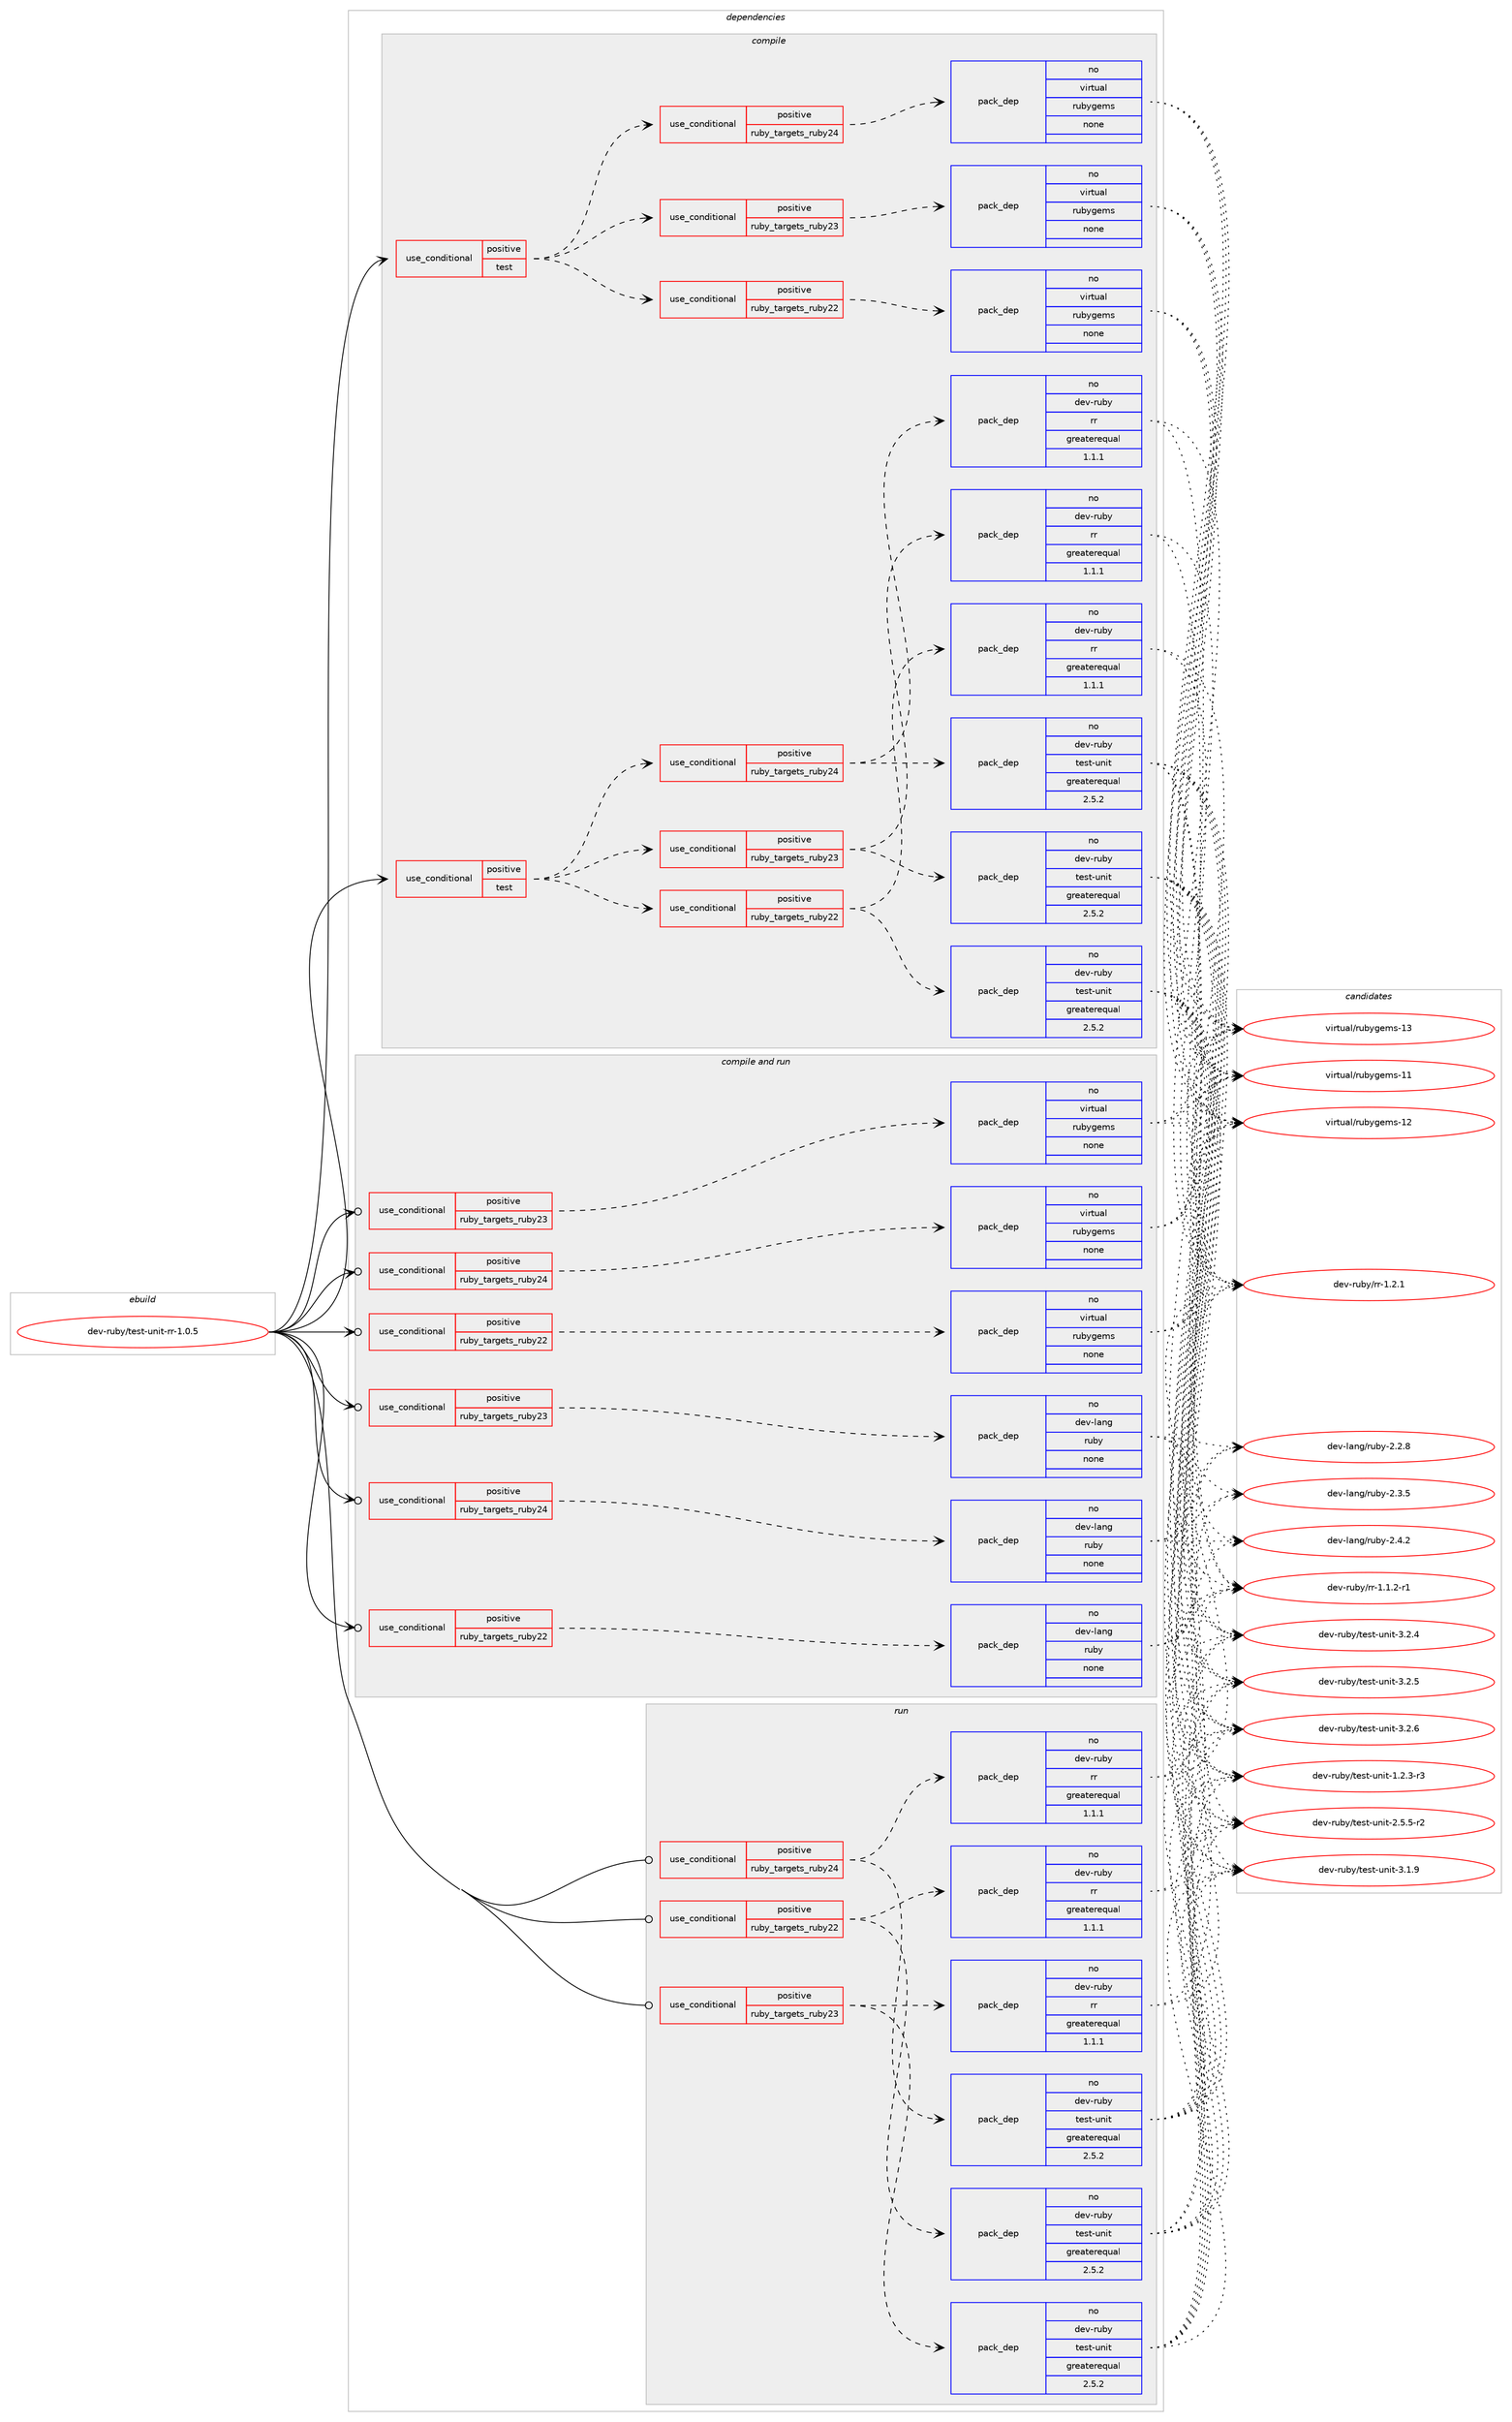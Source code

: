 digraph prolog {

# *************
# Graph options
# *************

newrank=true;
concentrate=true;
compound=true;
graph [rankdir=LR,fontname=Helvetica,fontsize=10,ranksep=1.5];#, ranksep=2.5, nodesep=0.2];
edge  [arrowhead=vee];
node  [fontname=Helvetica,fontsize=10];

# **********
# The ebuild
# **********

subgraph cluster_leftcol {
color=gray;
rank=same;
label=<<i>ebuild</i>>;
id [label="dev-ruby/test-unit-rr-1.0.5", color=red, width=4, href="../dev-ruby/test-unit-rr-1.0.5.svg"];
}

# ****************
# The dependencies
# ****************

subgraph cluster_midcol {
color=gray;
label=<<i>dependencies</i>>;
subgraph cluster_compile {
fillcolor="#eeeeee";
style=filled;
label=<<i>compile</i>>;
subgraph cond74742 {
dependency274238 [label=<<TABLE BORDER="0" CELLBORDER="1" CELLSPACING="0" CELLPADDING="4"><TR><TD ROWSPAN="3" CELLPADDING="10">use_conditional</TD></TR><TR><TD>positive</TD></TR><TR><TD>test</TD></TR></TABLE>>, shape=none, color=red];
subgraph cond74743 {
dependency274239 [label=<<TABLE BORDER="0" CELLBORDER="1" CELLSPACING="0" CELLPADDING="4"><TR><TD ROWSPAN="3" CELLPADDING="10">use_conditional</TD></TR><TR><TD>positive</TD></TR><TR><TD>ruby_targets_ruby22</TD></TR></TABLE>>, shape=none, color=red];
subgraph pack195380 {
dependency274240 [label=<<TABLE BORDER="0" CELLBORDER="1" CELLSPACING="0" CELLPADDING="4" WIDTH="220"><TR><TD ROWSPAN="6" CELLPADDING="30">pack_dep</TD></TR><TR><TD WIDTH="110">no</TD></TR><TR><TD>dev-ruby</TD></TR><TR><TD>rr</TD></TR><TR><TD>greaterequal</TD></TR><TR><TD>1.1.1</TD></TR></TABLE>>, shape=none, color=blue];
}
dependency274239:e -> dependency274240:w [weight=20,style="dashed",arrowhead="vee"];
subgraph pack195381 {
dependency274241 [label=<<TABLE BORDER="0" CELLBORDER="1" CELLSPACING="0" CELLPADDING="4" WIDTH="220"><TR><TD ROWSPAN="6" CELLPADDING="30">pack_dep</TD></TR><TR><TD WIDTH="110">no</TD></TR><TR><TD>dev-ruby</TD></TR><TR><TD>test-unit</TD></TR><TR><TD>greaterequal</TD></TR><TR><TD>2.5.2</TD></TR></TABLE>>, shape=none, color=blue];
}
dependency274239:e -> dependency274241:w [weight=20,style="dashed",arrowhead="vee"];
}
dependency274238:e -> dependency274239:w [weight=20,style="dashed",arrowhead="vee"];
subgraph cond74744 {
dependency274242 [label=<<TABLE BORDER="0" CELLBORDER="1" CELLSPACING="0" CELLPADDING="4"><TR><TD ROWSPAN="3" CELLPADDING="10">use_conditional</TD></TR><TR><TD>positive</TD></TR><TR><TD>ruby_targets_ruby23</TD></TR></TABLE>>, shape=none, color=red];
subgraph pack195382 {
dependency274243 [label=<<TABLE BORDER="0" CELLBORDER="1" CELLSPACING="0" CELLPADDING="4" WIDTH="220"><TR><TD ROWSPAN="6" CELLPADDING="30">pack_dep</TD></TR><TR><TD WIDTH="110">no</TD></TR><TR><TD>dev-ruby</TD></TR><TR><TD>rr</TD></TR><TR><TD>greaterequal</TD></TR><TR><TD>1.1.1</TD></TR></TABLE>>, shape=none, color=blue];
}
dependency274242:e -> dependency274243:w [weight=20,style="dashed",arrowhead="vee"];
subgraph pack195383 {
dependency274244 [label=<<TABLE BORDER="0" CELLBORDER="1" CELLSPACING="0" CELLPADDING="4" WIDTH="220"><TR><TD ROWSPAN="6" CELLPADDING="30">pack_dep</TD></TR><TR><TD WIDTH="110">no</TD></TR><TR><TD>dev-ruby</TD></TR><TR><TD>test-unit</TD></TR><TR><TD>greaterequal</TD></TR><TR><TD>2.5.2</TD></TR></TABLE>>, shape=none, color=blue];
}
dependency274242:e -> dependency274244:w [weight=20,style="dashed",arrowhead="vee"];
}
dependency274238:e -> dependency274242:w [weight=20,style="dashed",arrowhead="vee"];
subgraph cond74745 {
dependency274245 [label=<<TABLE BORDER="0" CELLBORDER="1" CELLSPACING="0" CELLPADDING="4"><TR><TD ROWSPAN="3" CELLPADDING="10">use_conditional</TD></TR><TR><TD>positive</TD></TR><TR><TD>ruby_targets_ruby24</TD></TR></TABLE>>, shape=none, color=red];
subgraph pack195384 {
dependency274246 [label=<<TABLE BORDER="0" CELLBORDER="1" CELLSPACING="0" CELLPADDING="4" WIDTH="220"><TR><TD ROWSPAN="6" CELLPADDING="30">pack_dep</TD></TR><TR><TD WIDTH="110">no</TD></TR><TR><TD>dev-ruby</TD></TR><TR><TD>rr</TD></TR><TR><TD>greaterequal</TD></TR><TR><TD>1.1.1</TD></TR></TABLE>>, shape=none, color=blue];
}
dependency274245:e -> dependency274246:w [weight=20,style="dashed",arrowhead="vee"];
subgraph pack195385 {
dependency274247 [label=<<TABLE BORDER="0" CELLBORDER="1" CELLSPACING="0" CELLPADDING="4" WIDTH="220"><TR><TD ROWSPAN="6" CELLPADDING="30">pack_dep</TD></TR><TR><TD WIDTH="110">no</TD></TR><TR><TD>dev-ruby</TD></TR><TR><TD>test-unit</TD></TR><TR><TD>greaterequal</TD></TR><TR><TD>2.5.2</TD></TR></TABLE>>, shape=none, color=blue];
}
dependency274245:e -> dependency274247:w [weight=20,style="dashed",arrowhead="vee"];
}
dependency274238:e -> dependency274245:w [weight=20,style="dashed",arrowhead="vee"];
}
id:e -> dependency274238:w [weight=20,style="solid",arrowhead="vee"];
subgraph cond74746 {
dependency274248 [label=<<TABLE BORDER="0" CELLBORDER="1" CELLSPACING="0" CELLPADDING="4"><TR><TD ROWSPAN="3" CELLPADDING="10">use_conditional</TD></TR><TR><TD>positive</TD></TR><TR><TD>test</TD></TR></TABLE>>, shape=none, color=red];
subgraph cond74747 {
dependency274249 [label=<<TABLE BORDER="0" CELLBORDER="1" CELLSPACING="0" CELLPADDING="4"><TR><TD ROWSPAN="3" CELLPADDING="10">use_conditional</TD></TR><TR><TD>positive</TD></TR><TR><TD>ruby_targets_ruby22</TD></TR></TABLE>>, shape=none, color=red];
subgraph pack195386 {
dependency274250 [label=<<TABLE BORDER="0" CELLBORDER="1" CELLSPACING="0" CELLPADDING="4" WIDTH="220"><TR><TD ROWSPAN="6" CELLPADDING="30">pack_dep</TD></TR><TR><TD WIDTH="110">no</TD></TR><TR><TD>virtual</TD></TR><TR><TD>rubygems</TD></TR><TR><TD>none</TD></TR><TR><TD></TD></TR></TABLE>>, shape=none, color=blue];
}
dependency274249:e -> dependency274250:w [weight=20,style="dashed",arrowhead="vee"];
}
dependency274248:e -> dependency274249:w [weight=20,style="dashed",arrowhead="vee"];
subgraph cond74748 {
dependency274251 [label=<<TABLE BORDER="0" CELLBORDER="1" CELLSPACING="0" CELLPADDING="4"><TR><TD ROWSPAN="3" CELLPADDING="10">use_conditional</TD></TR><TR><TD>positive</TD></TR><TR><TD>ruby_targets_ruby23</TD></TR></TABLE>>, shape=none, color=red];
subgraph pack195387 {
dependency274252 [label=<<TABLE BORDER="0" CELLBORDER="1" CELLSPACING="0" CELLPADDING="4" WIDTH="220"><TR><TD ROWSPAN="6" CELLPADDING="30">pack_dep</TD></TR><TR><TD WIDTH="110">no</TD></TR><TR><TD>virtual</TD></TR><TR><TD>rubygems</TD></TR><TR><TD>none</TD></TR><TR><TD></TD></TR></TABLE>>, shape=none, color=blue];
}
dependency274251:e -> dependency274252:w [weight=20,style="dashed",arrowhead="vee"];
}
dependency274248:e -> dependency274251:w [weight=20,style="dashed",arrowhead="vee"];
subgraph cond74749 {
dependency274253 [label=<<TABLE BORDER="0" CELLBORDER="1" CELLSPACING="0" CELLPADDING="4"><TR><TD ROWSPAN="3" CELLPADDING="10">use_conditional</TD></TR><TR><TD>positive</TD></TR><TR><TD>ruby_targets_ruby24</TD></TR></TABLE>>, shape=none, color=red];
subgraph pack195388 {
dependency274254 [label=<<TABLE BORDER="0" CELLBORDER="1" CELLSPACING="0" CELLPADDING="4" WIDTH="220"><TR><TD ROWSPAN="6" CELLPADDING="30">pack_dep</TD></TR><TR><TD WIDTH="110">no</TD></TR><TR><TD>virtual</TD></TR><TR><TD>rubygems</TD></TR><TR><TD>none</TD></TR><TR><TD></TD></TR></TABLE>>, shape=none, color=blue];
}
dependency274253:e -> dependency274254:w [weight=20,style="dashed",arrowhead="vee"];
}
dependency274248:e -> dependency274253:w [weight=20,style="dashed",arrowhead="vee"];
}
id:e -> dependency274248:w [weight=20,style="solid",arrowhead="vee"];
}
subgraph cluster_compileandrun {
fillcolor="#eeeeee";
style=filled;
label=<<i>compile and run</i>>;
subgraph cond74750 {
dependency274255 [label=<<TABLE BORDER="0" CELLBORDER="1" CELLSPACING="0" CELLPADDING="4"><TR><TD ROWSPAN="3" CELLPADDING="10">use_conditional</TD></TR><TR><TD>positive</TD></TR><TR><TD>ruby_targets_ruby22</TD></TR></TABLE>>, shape=none, color=red];
subgraph pack195389 {
dependency274256 [label=<<TABLE BORDER="0" CELLBORDER="1" CELLSPACING="0" CELLPADDING="4" WIDTH="220"><TR><TD ROWSPAN="6" CELLPADDING="30">pack_dep</TD></TR><TR><TD WIDTH="110">no</TD></TR><TR><TD>dev-lang</TD></TR><TR><TD>ruby</TD></TR><TR><TD>none</TD></TR><TR><TD></TD></TR></TABLE>>, shape=none, color=blue];
}
dependency274255:e -> dependency274256:w [weight=20,style="dashed",arrowhead="vee"];
}
id:e -> dependency274255:w [weight=20,style="solid",arrowhead="odotvee"];
subgraph cond74751 {
dependency274257 [label=<<TABLE BORDER="0" CELLBORDER="1" CELLSPACING="0" CELLPADDING="4"><TR><TD ROWSPAN="3" CELLPADDING="10">use_conditional</TD></TR><TR><TD>positive</TD></TR><TR><TD>ruby_targets_ruby22</TD></TR></TABLE>>, shape=none, color=red];
subgraph pack195390 {
dependency274258 [label=<<TABLE BORDER="0" CELLBORDER="1" CELLSPACING="0" CELLPADDING="4" WIDTH="220"><TR><TD ROWSPAN="6" CELLPADDING="30">pack_dep</TD></TR><TR><TD WIDTH="110">no</TD></TR><TR><TD>virtual</TD></TR><TR><TD>rubygems</TD></TR><TR><TD>none</TD></TR><TR><TD></TD></TR></TABLE>>, shape=none, color=blue];
}
dependency274257:e -> dependency274258:w [weight=20,style="dashed",arrowhead="vee"];
}
id:e -> dependency274257:w [weight=20,style="solid",arrowhead="odotvee"];
subgraph cond74752 {
dependency274259 [label=<<TABLE BORDER="0" CELLBORDER="1" CELLSPACING="0" CELLPADDING="4"><TR><TD ROWSPAN="3" CELLPADDING="10">use_conditional</TD></TR><TR><TD>positive</TD></TR><TR><TD>ruby_targets_ruby23</TD></TR></TABLE>>, shape=none, color=red];
subgraph pack195391 {
dependency274260 [label=<<TABLE BORDER="0" CELLBORDER="1" CELLSPACING="0" CELLPADDING="4" WIDTH="220"><TR><TD ROWSPAN="6" CELLPADDING="30">pack_dep</TD></TR><TR><TD WIDTH="110">no</TD></TR><TR><TD>dev-lang</TD></TR><TR><TD>ruby</TD></TR><TR><TD>none</TD></TR><TR><TD></TD></TR></TABLE>>, shape=none, color=blue];
}
dependency274259:e -> dependency274260:w [weight=20,style="dashed",arrowhead="vee"];
}
id:e -> dependency274259:w [weight=20,style="solid",arrowhead="odotvee"];
subgraph cond74753 {
dependency274261 [label=<<TABLE BORDER="0" CELLBORDER="1" CELLSPACING="0" CELLPADDING="4"><TR><TD ROWSPAN="3" CELLPADDING="10">use_conditional</TD></TR><TR><TD>positive</TD></TR><TR><TD>ruby_targets_ruby23</TD></TR></TABLE>>, shape=none, color=red];
subgraph pack195392 {
dependency274262 [label=<<TABLE BORDER="0" CELLBORDER="1" CELLSPACING="0" CELLPADDING="4" WIDTH="220"><TR><TD ROWSPAN="6" CELLPADDING="30">pack_dep</TD></TR><TR><TD WIDTH="110">no</TD></TR><TR><TD>virtual</TD></TR><TR><TD>rubygems</TD></TR><TR><TD>none</TD></TR><TR><TD></TD></TR></TABLE>>, shape=none, color=blue];
}
dependency274261:e -> dependency274262:w [weight=20,style="dashed",arrowhead="vee"];
}
id:e -> dependency274261:w [weight=20,style="solid",arrowhead="odotvee"];
subgraph cond74754 {
dependency274263 [label=<<TABLE BORDER="0" CELLBORDER="1" CELLSPACING="0" CELLPADDING="4"><TR><TD ROWSPAN="3" CELLPADDING="10">use_conditional</TD></TR><TR><TD>positive</TD></TR><TR><TD>ruby_targets_ruby24</TD></TR></TABLE>>, shape=none, color=red];
subgraph pack195393 {
dependency274264 [label=<<TABLE BORDER="0" CELLBORDER="1" CELLSPACING="0" CELLPADDING="4" WIDTH="220"><TR><TD ROWSPAN="6" CELLPADDING="30">pack_dep</TD></TR><TR><TD WIDTH="110">no</TD></TR><TR><TD>dev-lang</TD></TR><TR><TD>ruby</TD></TR><TR><TD>none</TD></TR><TR><TD></TD></TR></TABLE>>, shape=none, color=blue];
}
dependency274263:e -> dependency274264:w [weight=20,style="dashed",arrowhead="vee"];
}
id:e -> dependency274263:w [weight=20,style="solid",arrowhead="odotvee"];
subgraph cond74755 {
dependency274265 [label=<<TABLE BORDER="0" CELLBORDER="1" CELLSPACING="0" CELLPADDING="4"><TR><TD ROWSPAN="3" CELLPADDING="10">use_conditional</TD></TR><TR><TD>positive</TD></TR><TR><TD>ruby_targets_ruby24</TD></TR></TABLE>>, shape=none, color=red];
subgraph pack195394 {
dependency274266 [label=<<TABLE BORDER="0" CELLBORDER="1" CELLSPACING="0" CELLPADDING="4" WIDTH="220"><TR><TD ROWSPAN="6" CELLPADDING="30">pack_dep</TD></TR><TR><TD WIDTH="110">no</TD></TR><TR><TD>virtual</TD></TR><TR><TD>rubygems</TD></TR><TR><TD>none</TD></TR><TR><TD></TD></TR></TABLE>>, shape=none, color=blue];
}
dependency274265:e -> dependency274266:w [weight=20,style="dashed",arrowhead="vee"];
}
id:e -> dependency274265:w [weight=20,style="solid",arrowhead="odotvee"];
}
subgraph cluster_run {
fillcolor="#eeeeee";
style=filled;
label=<<i>run</i>>;
subgraph cond74756 {
dependency274267 [label=<<TABLE BORDER="0" CELLBORDER="1" CELLSPACING="0" CELLPADDING="4"><TR><TD ROWSPAN="3" CELLPADDING="10">use_conditional</TD></TR><TR><TD>positive</TD></TR><TR><TD>ruby_targets_ruby22</TD></TR></TABLE>>, shape=none, color=red];
subgraph pack195395 {
dependency274268 [label=<<TABLE BORDER="0" CELLBORDER="1" CELLSPACING="0" CELLPADDING="4" WIDTH="220"><TR><TD ROWSPAN="6" CELLPADDING="30">pack_dep</TD></TR><TR><TD WIDTH="110">no</TD></TR><TR><TD>dev-ruby</TD></TR><TR><TD>rr</TD></TR><TR><TD>greaterequal</TD></TR><TR><TD>1.1.1</TD></TR></TABLE>>, shape=none, color=blue];
}
dependency274267:e -> dependency274268:w [weight=20,style="dashed",arrowhead="vee"];
subgraph pack195396 {
dependency274269 [label=<<TABLE BORDER="0" CELLBORDER="1" CELLSPACING="0" CELLPADDING="4" WIDTH="220"><TR><TD ROWSPAN="6" CELLPADDING="30">pack_dep</TD></TR><TR><TD WIDTH="110">no</TD></TR><TR><TD>dev-ruby</TD></TR><TR><TD>test-unit</TD></TR><TR><TD>greaterequal</TD></TR><TR><TD>2.5.2</TD></TR></TABLE>>, shape=none, color=blue];
}
dependency274267:e -> dependency274269:w [weight=20,style="dashed",arrowhead="vee"];
}
id:e -> dependency274267:w [weight=20,style="solid",arrowhead="odot"];
subgraph cond74757 {
dependency274270 [label=<<TABLE BORDER="0" CELLBORDER="1" CELLSPACING="0" CELLPADDING="4"><TR><TD ROWSPAN="3" CELLPADDING="10">use_conditional</TD></TR><TR><TD>positive</TD></TR><TR><TD>ruby_targets_ruby23</TD></TR></TABLE>>, shape=none, color=red];
subgraph pack195397 {
dependency274271 [label=<<TABLE BORDER="0" CELLBORDER="1" CELLSPACING="0" CELLPADDING="4" WIDTH="220"><TR><TD ROWSPAN="6" CELLPADDING="30">pack_dep</TD></TR><TR><TD WIDTH="110">no</TD></TR><TR><TD>dev-ruby</TD></TR><TR><TD>rr</TD></TR><TR><TD>greaterequal</TD></TR><TR><TD>1.1.1</TD></TR></TABLE>>, shape=none, color=blue];
}
dependency274270:e -> dependency274271:w [weight=20,style="dashed",arrowhead="vee"];
subgraph pack195398 {
dependency274272 [label=<<TABLE BORDER="0" CELLBORDER="1" CELLSPACING="0" CELLPADDING="4" WIDTH="220"><TR><TD ROWSPAN="6" CELLPADDING="30">pack_dep</TD></TR><TR><TD WIDTH="110">no</TD></TR><TR><TD>dev-ruby</TD></TR><TR><TD>test-unit</TD></TR><TR><TD>greaterequal</TD></TR><TR><TD>2.5.2</TD></TR></TABLE>>, shape=none, color=blue];
}
dependency274270:e -> dependency274272:w [weight=20,style="dashed",arrowhead="vee"];
}
id:e -> dependency274270:w [weight=20,style="solid",arrowhead="odot"];
subgraph cond74758 {
dependency274273 [label=<<TABLE BORDER="0" CELLBORDER="1" CELLSPACING="0" CELLPADDING="4"><TR><TD ROWSPAN="3" CELLPADDING="10">use_conditional</TD></TR><TR><TD>positive</TD></TR><TR><TD>ruby_targets_ruby24</TD></TR></TABLE>>, shape=none, color=red];
subgraph pack195399 {
dependency274274 [label=<<TABLE BORDER="0" CELLBORDER="1" CELLSPACING="0" CELLPADDING="4" WIDTH="220"><TR><TD ROWSPAN="6" CELLPADDING="30">pack_dep</TD></TR><TR><TD WIDTH="110">no</TD></TR><TR><TD>dev-ruby</TD></TR><TR><TD>rr</TD></TR><TR><TD>greaterequal</TD></TR><TR><TD>1.1.1</TD></TR></TABLE>>, shape=none, color=blue];
}
dependency274273:e -> dependency274274:w [weight=20,style="dashed",arrowhead="vee"];
subgraph pack195400 {
dependency274275 [label=<<TABLE BORDER="0" CELLBORDER="1" CELLSPACING="0" CELLPADDING="4" WIDTH="220"><TR><TD ROWSPAN="6" CELLPADDING="30">pack_dep</TD></TR><TR><TD WIDTH="110">no</TD></TR><TR><TD>dev-ruby</TD></TR><TR><TD>test-unit</TD></TR><TR><TD>greaterequal</TD></TR><TR><TD>2.5.2</TD></TR></TABLE>>, shape=none, color=blue];
}
dependency274273:e -> dependency274275:w [weight=20,style="dashed",arrowhead="vee"];
}
id:e -> dependency274273:w [weight=20,style="solid",arrowhead="odot"];
}
}

# **************
# The candidates
# **************

subgraph cluster_choices {
rank=same;
color=gray;
label=<<i>candidates</i>>;

subgraph choice195380 {
color=black;
nodesep=1;
choice1001011184511411798121471141144549464946504511449 [label="dev-ruby/rr-1.1.2-r1", color=red, width=4,href="../dev-ruby/rr-1.1.2-r1.svg"];
choice100101118451141179812147114114454946504649 [label="dev-ruby/rr-1.2.1", color=red, width=4,href="../dev-ruby/rr-1.2.1.svg"];
dependency274240:e -> choice1001011184511411798121471141144549464946504511449:w [style=dotted,weight="100"];
dependency274240:e -> choice100101118451141179812147114114454946504649:w [style=dotted,weight="100"];
}
subgraph choice195381 {
color=black;
nodesep=1;
choice100101118451141179812147116101115116451171101051164549465046514511451 [label="dev-ruby/test-unit-1.2.3-r3", color=red, width=4,href="../dev-ruby/test-unit-1.2.3-r3.svg"];
choice100101118451141179812147116101115116451171101051164550465346534511450 [label="dev-ruby/test-unit-2.5.5-r2", color=red, width=4,href="../dev-ruby/test-unit-2.5.5-r2.svg"];
choice10010111845114117981214711610111511645117110105116455146494657 [label="dev-ruby/test-unit-3.1.9", color=red, width=4,href="../dev-ruby/test-unit-3.1.9.svg"];
choice10010111845114117981214711610111511645117110105116455146504652 [label="dev-ruby/test-unit-3.2.4", color=red, width=4,href="../dev-ruby/test-unit-3.2.4.svg"];
choice10010111845114117981214711610111511645117110105116455146504653 [label="dev-ruby/test-unit-3.2.5", color=red, width=4,href="../dev-ruby/test-unit-3.2.5.svg"];
choice10010111845114117981214711610111511645117110105116455146504654 [label="dev-ruby/test-unit-3.2.6", color=red, width=4,href="../dev-ruby/test-unit-3.2.6.svg"];
dependency274241:e -> choice100101118451141179812147116101115116451171101051164549465046514511451:w [style=dotted,weight="100"];
dependency274241:e -> choice100101118451141179812147116101115116451171101051164550465346534511450:w [style=dotted,weight="100"];
dependency274241:e -> choice10010111845114117981214711610111511645117110105116455146494657:w [style=dotted,weight="100"];
dependency274241:e -> choice10010111845114117981214711610111511645117110105116455146504652:w [style=dotted,weight="100"];
dependency274241:e -> choice10010111845114117981214711610111511645117110105116455146504653:w [style=dotted,weight="100"];
dependency274241:e -> choice10010111845114117981214711610111511645117110105116455146504654:w [style=dotted,weight="100"];
}
subgraph choice195382 {
color=black;
nodesep=1;
choice1001011184511411798121471141144549464946504511449 [label="dev-ruby/rr-1.1.2-r1", color=red, width=4,href="../dev-ruby/rr-1.1.2-r1.svg"];
choice100101118451141179812147114114454946504649 [label="dev-ruby/rr-1.2.1", color=red, width=4,href="../dev-ruby/rr-1.2.1.svg"];
dependency274243:e -> choice1001011184511411798121471141144549464946504511449:w [style=dotted,weight="100"];
dependency274243:e -> choice100101118451141179812147114114454946504649:w [style=dotted,weight="100"];
}
subgraph choice195383 {
color=black;
nodesep=1;
choice100101118451141179812147116101115116451171101051164549465046514511451 [label="dev-ruby/test-unit-1.2.3-r3", color=red, width=4,href="../dev-ruby/test-unit-1.2.3-r3.svg"];
choice100101118451141179812147116101115116451171101051164550465346534511450 [label="dev-ruby/test-unit-2.5.5-r2", color=red, width=4,href="../dev-ruby/test-unit-2.5.5-r2.svg"];
choice10010111845114117981214711610111511645117110105116455146494657 [label="dev-ruby/test-unit-3.1.9", color=red, width=4,href="../dev-ruby/test-unit-3.1.9.svg"];
choice10010111845114117981214711610111511645117110105116455146504652 [label="dev-ruby/test-unit-3.2.4", color=red, width=4,href="../dev-ruby/test-unit-3.2.4.svg"];
choice10010111845114117981214711610111511645117110105116455146504653 [label="dev-ruby/test-unit-3.2.5", color=red, width=4,href="../dev-ruby/test-unit-3.2.5.svg"];
choice10010111845114117981214711610111511645117110105116455146504654 [label="dev-ruby/test-unit-3.2.6", color=red, width=4,href="../dev-ruby/test-unit-3.2.6.svg"];
dependency274244:e -> choice100101118451141179812147116101115116451171101051164549465046514511451:w [style=dotted,weight="100"];
dependency274244:e -> choice100101118451141179812147116101115116451171101051164550465346534511450:w [style=dotted,weight="100"];
dependency274244:e -> choice10010111845114117981214711610111511645117110105116455146494657:w [style=dotted,weight="100"];
dependency274244:e -> choice10010111845114117981214711610111511645117110105116455146504652:w [style=dotted,weight="100"];
dependency274244:e -> choice10010111845114117981214711610111511645117110105116455146504653:w [style=dotted,weight="100"];
dependency274244:e -> choice10010111845114117981214711610111511645117110105116455146504654:w [style=dotted,weight="100"];
}
subgraph choice195384 {
color=black;
nodesep=1;
choice1001011184511411798121471141144549464946504511449 [label="dev-ruby/rr-1.1.2-r1", color=red, width=4,href="../dev-ruby/rr-1.1.2-r1.svg"];
choice100101118451141179812147114114454946504649 [label="dev-ruby/rr-1.2.1", color=red, width=4,href="../dev-ruby/rr-1.2.1.svg"];
dependency274246:e -> choice1001011184511411798121471141144549464946504511449:w [style=dotted,weight="100"];
dependency274246:e -> choice100101118451141179812147114114454946504649:w [style=dotted,weight="100"];
}
subgraph choice195385 {
color=black;
nodesep=1;
choice100101118451141179812147116101115116451171101051164549465046514511451 [label="dev-ruby/test-unit-1.2.3-r3", color=red, width=4,href="../dev-ruby/test-unit-1.2.3-r3.svg"];
choice100101118451141179812147116101115116451171101051164550465346534511450 [label="dev-ruby/test-unit-2.5.5-r2", color=red, width=4,href="../dev-ruby/test-unit-2.5.5-r2.svg"];
choice10010111845114117981214711610111511645117110105116455146494657 [label="dev-ruby/test-unit-3.1.9", color=red, width=4,href="../dev-ruby/test-unit-3.1.9.svg"];
choice10010111845114117981214711610111511645117110105116455146504652 [label="dev-ruby/test-unit-3.2.4", color=red, width=4,href="../dev-ruby/test-unit-3.2.4.svg"];
choice10010111845114117981214711610111511645117110105116455146504653 [label="dev-ruby/test-unit-3.2.5", color=red, width=4,href="../dev-ruby/test-unit-3.2.5.svg"];
choice10010111845114117981214711610111511645117110105116455146504654 [label="dev-ruby/test-unit-3.2.6", color=red, width=4,href="../dev-ruby/test-unit-3.2.6.svg"];
dependency274247:e -> choice100101118451141179812147116101115116451171101051164549465046514511451:w [style=dotted,weight="100"];
dependency274247:e -> choice100101118451141179812147116101115116451171101051164550465346534511450:w [style=dotted,weight="100"];
dependency274247:e -> choice10010111845114117981214711610111511645117110105116455146494657:w [style=dotted,weight="100"];
dependency274247:e -> choice10010111845114117981214711610111511645117110105116455146504652:w [style=dotted,weight="100"];
dependency274247:e -> choice10010111845114117981214711610111511645117110105116455146504653:w [style=dotted,weight="100"];
dependency274247:e -> choice10010111845114117981214711610111511645117110105116455146504654:w [style=dotted,weight="100"];
}
subgraph choice195386 {
color=black;
nodesep=1;
choice118105114116117971084711411798121103101109115454949 [label="virtual/rubygems-11", color=red, width=4,href="../virtual/rubygems-11.svg"];
choice118105114116117971084711411798121103101109115454950 [label="virtual/rubygems-12", color=red, width=4,href="../virtual/rubygems-12.svg"];
choice118105114116117971084711411798121103101109115454951 [label="virtual/rubygems-13", color=red, width=4,href="../virtual/rubygems-13.svg"];
dependency274250:e -> choice118105114116117971084711411798121103101109115454949:w [style=dotted,weight="100"];
dependency274250:e -> choice118105114116117971084711411798121103101109115454950:w [style=dotted,weight="100"];
dependency274250:e -> choice118105114116117971084711411798121103101109115454951:w [style=dotted,weight="100"];
}
subgraph choice195387 {
color=black;
nodesep=1;
choice118105114116117971084711411798121103101109115454949 [label="virtual/rubygems-11", color=red, width=4,href="../virtual/rubygems-11.svg"];
choice118105114116117971084711411798121103101109115454950 [label="virtual/rubygems-12", color=red, width=4,href="../virtual/rubygems-12.svg"];
choice118105114116117971084711411798121103101109115454951 [label="virtual/rubygems-13", color=red, width=4,href="../virtual/rubygems-13.svg"];
dependency274252:e -> choice118105114116117971084711411798121103101109115454949:w [style=dotted,weight="100"];
dependency274252:e -> choice118105114116117971084711411798121103101109115454950:w [style=dotted,weight="100"];
dependency274252:e -> choice118105114116117971084711411798121103101109115454951:w [style=dotted,weight="100"];
}
subgraph choice195388 {
color=black;
nodesep=1;
choice118105114116117971084711411798121103101109115454949 [label="virtual/rubygems-11", color=red, width=4,href="../virtual/rubygems-11.svg"];
choice118105114116117971084711411798121103101109115454950 [label="virtual/rubygems-12", color=red, width=4,href="../virtual/rubygems-12.svg"];
choice118105114116117971084711411798121103101109115454951 [label="virtual/rubygems-13", color=red, width=4,href="../virtual/rubygems-13.svg"];
dependency274254:e -> choice118105114116117971084711411798121103101109115454949:w [style=dotted,weight="100"];
dependency274254:e -> choice118105114116117971084711411798121103101109115454950:w [style=dotted,weight="100"];
dependency274254:e -> choice118105114116117971084711411798121103101109115454951:w [style=dotted,weight="100"];
}
subgraph choice195389 {
color=black;
nodesep=1;
choice10010111845108971101034711411798121455046504656 [label="dev-lang/ruby-2.2.8", color=red, width=4,href="../dev-lang/ruby-2.2.8.svg"];
choice10010111845108971101034711411798121455046514653 [label="dev-lang/ruby-2.3.5", color=red, width=4,href="../dev-lang/ruby-2.3.5.svg"];
choice10010111845108971101034711411798121455046524650 [label="dev-lang/ruby-2.4.2", color=red, width=4,href="../dev-lang/ruby-2.4.2.svg"];
dependency274256:e -> choice10010111845108971101034711411798121455046504656:w [style=dotted,weight="100"];
dependency274256:e -> choice10010111845108971101034711411798121455046514653:w [style=dotted,weight="100"];
dependency274256:e -> choice10010111845108971101034711411798121455046524650:w [style=dotted,weight="100"];
}
subgraph choice195390 {
color=black;
nodesep=1;
choice118105114116117971084711411798121103101109115454949 [label="virtual/rubygems-11", color=red, width=4,href="../virtual/rubygems-11.svg"];
choice118105114116117971084711411798121103101109115454950 [label="virtual/rubygems-12", color=red, width=4,href="../virtual/rubygems-12.svg"];
choice118105114116117971084711411798121103101109115454951 [label="virtual/rubygems-13", color=red, width=4,href="../virtual/rubygems-13.svg"];
dependency274258:e -> choice118105114116117971084711411798121103101109115454949:w [style=dotted,weight="100"];
dependency274258:e -> choice118105114116117971084711411798121103101109115454950:w [style=dotted,weight="100"];
dependency274258:e -> choice118105114116117971084711411798121103101109115454951:w [style=dotted,weight="100"];
}
subgraph choice195391 {
color=black;
nodesep=1;
choice10010111845108971101034711411798121455046504656 [label="dev-lang/ruby-2.2.8", color=red, width=4,href="../dev-lang/ruby-2.2.8.svg"];
choice10010111845108971101034711411798121455046514653 [label="dev-lang/ruby-2.3.5", color=red, width=4,href="../dev-lang/ruby-2.3.5.svg"];
choice10010111845108971101034711411798121455046524650 [label="dev-lang/ruby-2.4.2", color=red, width=4,href="../dev-lang/ruby-2.4.2.svg"];
dependency274260:e -> choice10010111845108971101034711411798121455046504656:w [style=dotted,weight="100"];
dependency274260:e -> choice10010111845108971101034711411798121455046514653:w [style=dotted,weight="100"];
dependency274260:e -> choice10010111845108971101034711411798121455046524650:w [style=dotted,weight="100"];
}
subgraph choice195392 {
color=black;
nodesep=1;
choice118105114116117971084711411798121103101109115454949 [label="virtual/rubygems-11", color=red, width=4,href="../virtual/rubygems-11.svg"];
choice118105114116117971084711411798121103101109115454950 [label="virtual/rubygems-12", color=red, width=4,href="../virtual/rubygems-12.svg"];
choice118105114116117971084711411798121103101109115454951 [label="virtual/rubygems-13", color=red, width=4,href="../virtual/rubygems-13.svg"];
dependency274262:e -> choice118105114116117971084711411798121103101109115454949:w [style=dotted,weight="100"];
dependency274262:e -> choice118105114116117971084711411798121103101109115454950:w [style=dotted,weight="100"];
dependency274262:e -> choice118105114116117971084711411798121103101109115454951:w [style=dotted,weight="100"];
}
subgraph choice195393 {
color=black;
nodesep=1;
choice10010111845108971101034711411798121455046504656 [label="dev-lang/ruby-2.2.8", color=red, width=4,href="../dev-lang/ruby-2.2.8.svg"];
choice10010111845108971101034711411798121455046514653 [label="dev-lang/ruby-2.3.5", color=red, width=4,href="../dev-lang/ruby-2.3.5.svg"];
choice10010111845108971101034711411798121455046524650 [label="dev-lang/ruby-2.4.2", color=red, width=4,href="../dev-lang/ruby-2.4.2.svg"];
dependency274264:e -> choice10010111845108971101034711411798121455046504656:w [style=dotted,weight="100"];
dependency274264:e -> choice10010111845108971101034711411798121455046514653:w [style=dotted,weight="100"];
dependency274264:e -> choice10010111845108971101034711411798121455046524650:w [style=dotted,weight="100"];
}
subgraph choice195394 {
color=black;
nodesep=1;
choice118105114116117971084711411798121103101109115454949 [label="virtual/rubygems-11", color=red, width=4,href="../virtual/rubygems-11.svg"];
choice118105114116117971084711411798121103101109115454950 [label="virtual/rubygems-12", color=red, width=4,href="../virtual/rubygems-12.svg"];
choice118105114116117971084711411798121103101109115454951 [label="virtual/rubygems-13", color=red, width=4,href="../virtual/rubygems-13.svg"];
dependency274266:e -> choice118105114116117971084711411798121103101109115454949:w [style=dotted,weight="100"];
dependency274266:e -> choice118105114116117971084711411798121103101109115454950:w [style=dotted,weight="100"];
dependency274266:e -> choice118105114116117971084711411798121103101109115454951:w [style=dotted,weight="100"];
}
subgraph choice195395 {
color=black;
nodesep=1;
choice1001011184511411798121471141144549464946504511449 [label="dev-ruby/rr-1.1.2-r1", color=red, width=4,href="../dev-ruby/rr-1.1.2-r1.svg"];
choice100101118451141179812147114114454946504649 [label="dev-ruby/rr-1.2.1", color=red, width=4,href="../dev-ruby/rr-1.2.1.svg"];
dependency274268:e -> choice1001011184511411798121471141144549464946504511449:w [style=dotted,weight="100"];
dependency274268:e -> choice100101118451141179812147114114454946504649:w [style=dotted,weight="100"];
}
subgraph choice195396 {
color=black;
nodesep=1;
choice100101118451141179812147116101115116451171101051164549465046514511451 [label="dev-ruby/test-unit-1.2.3-r3", color=red, width=4,href="../dev-ruby/test-unit-1.2.3-r3.svg"];
choice100101118451141179812147116101115116451171101051164550465346534511450 [label="dev-ruby/test-unit-2.5.5-r2", color=red, width=4,href="../dev-ruby/test-unit-2.5.5-r2.svg"];
choice10010111845114117981214711610111511645117110105116455146494657 [label="dev-ruby/test-unit-3.1.9", color=red, width=4,href="../dev-ruby/test-unit-3.1.9.svg"];
choice10010111845114117981214711610111511645117110105116455146504652 [label="dev-ruby/test-unit-3.2.4", color=red, width=4,href="../dev-ruby/test-unit-3.2.4.svg"];
choice10010111845114117981214711610111511645117110105116455146504653 [label="dev-ruby/test-unit-3.2.5", color=red, width=4,href="../dev-ruby/test-unit-3.2.5.svg"];
choice10010111845114117981214711610111511645117110105116455146504654 [label="dev-ruby/test-unit-3.2.6", color=red, width=4,href="../dev-ruby/test-unit-3.2.6.svg"];
dependency274269:e -> choice100101118451141179812147116101115116451171101051164549465046514511451:w [style=dotted,weight="100"];
dependency274269:e -> choice100101118451141179812147116101115116451171101051164550465346534511450:w [style=dotted,weight="100"];
dependency274269:e -> choice10010111845114117981214711610111511645117110105116455146494657:w [style=dotted,weight="100"];
dependency274269:e -> choice10010111845114117981214711610111511645117110105116455146504652:w [style=dotted,weight="100"];
dependency274269:e -> choice10010111845114117981214711610111511645117110105116455146504653:w [style=dotted,weight="100"];
dependency274269:e -> choice10010111845114117981214711610111511645117110105116455146504654:w [style=dotted,weight="100"];
}
subgraph choice195397 {
color=black;
nodesep=1;
choice1001011184511411798121471141144549464946504511449 [label="dev-ruby/rr-1.1.2-r1", color=red, width=4,href="../dev-ruby/rr-1.1.2-r1.svg"];
choice100101118451141179812147114114454946504649 [label="dev-ruby/rr-1.2.1", color=red, width=4,href="../dev-ruby/rr-1.2.1.svg"];
dependency274271:e -> choice1001011184511411798121471141144549464946504511449:w [style=dotted,weight="100"];
dependency274271:e -> choice100101118451141179812147114114454946504649:w [style=dotted,weight="100"];
}
subgraph choice195398 {
color=black;
nodesep=1;
choice100101118451141179812147116101115116451171101051164549465046514511451 [label="dev-ruby/test-unit-1.2.3-r3", color=red, width=4,href="../dev-ruby/test-unit-1.2.3-r3.svg"];
choice100101118451141179812147116101115116451171101051164550465346534511450 [label="dev-ruby/test-unit-2.5.5-r2", color=red, width=4,href="../dev-ruby/test-unit-2.5.5-r2.svg"];
choice10010111845114117981214711610111511645117110105116455146494657 [label="dev-ruby/test-unit-3.1.9", color=red, width=4,href="../dev-ruby/test-unit-3.1.9.svg"];
choice10010111845114117981214711610111511645117110105116455146504652 [label="dev-ruby/test-unit-3.2.4", color=red, width=4,href="../dev-ruby/test-unit-3.2.4.svg"];
choice10010111845114117981214711610111511645117110105116455146504653 [label="dev-ruby/test-unit-3.2.5", color=red, width=4,href="../dev-ruby/test-unit-3.2.5.svg"];
choice10010111845114117981214711610111511645117110105116455146504654 [label="dev-ruby/test-unit-3.2.6", color=red, width=4,href="../dev-ruby/test-unit-3.2.6.svg"];
dependency274272:e -> choice100101118451141179812147116101115116451171101051164549465046514511451:w [style=dotted,weight="100"];
dependency274272:e -> choice100101118451141179812147116101115116451171101051164550465346534511450:w [style=dotted,weight="100"];
dependency274272:e -> choice10010111845114117981214711610111511645117110105116455146494657:w [style=dotted,weight="100"];
dependency274272:e -> choice10010111845114117981214711610111511645117110105116455146504652:w [style=dotted,weight="100"];
dependency274272:e -> choice10010111845114117981214711610111511645117110105116455146504653:w [style=dotted,weight="100"];
dependency274272:e -> choice10010111845114117981214711610111511645117110105116455146504654:w [style=dotted,weight="100"];
}
subgraph choice195399 {
color=black;
nodesep=1;
choice1001011184511411798121471141144549464946504511449 [label="dev-ruby/rr-1.1.2-r1", color=red, width=4,href="../dev-ruby/rr-1.1.2-r1.svg"];
choice100101118451141179812147114114454946504649 [label="dev-ruby/rr-1.2.1", color=red, width=4,href="../dev-ruby/rr-1.2.1.svg"];
dependency274274:e -> choice1001011184511411798121471141144549464946504511449:w [style=dotted,weight="100"];
dependency274274:e -> choice100101118451141179812147114114454946504649:w [style=dotted,weight="100"];
}
subgraph choice195400 {
color=black;
nodesep=1;
choice100101118451141179812147116101115116451171101051164549465046514511451 [label="dev-ruby/test-unit-1.2.3-r3", color=red, width=4,href="../dev-ruby/test-unit-1.2.3-r3.svg"];
choice100101118451141179812147116101115116451171101051164550465346534511450 [label="dev-ruby/test-unit-2.5.5-r2", color=red, width=4,href="../dev-ruby/test-unit-2.5.5-r2.svg"];
choice10010111845114117981214711610111511645117110105116455146494657 [label="dev-ruby/test-unit-3.1.9", color=red, width=4,href="../dev-ruby/test-unit-3.1.9.svg"];
choice10010111845114117981214711610111511645117110105116455146504652 [label="dev-ruby/test-unit-3.2.4", color=red, width=4,href="../dev-ruby/test-unit-3.2.4.svg"];
choice10010111845114117981214711610111511645117110105116455146504653 [label="dev-ruby/test-unit-3.2.5", color=red, width=4,href="../dev-ruby/test-unit-3.2.5.svg"];
choice10010111845114117981214711610111511645117110105116455146504654 [label="dev-ruby/test-unit-3.2.6", color=red, width=4,href="../dev-ruby/test-unit-3.2.6.svg"];
dependency274275:e -> choice100101118451141179812147116101115116451171101051164549465046514511451:w [style=dotted,weight="100"];
dependency274275:e -> choice100101118451141179812147116101115116451171101051164550465346534511450:w [style=dotted,weight="100"];
dependency274275:e -> choice10010111845114117981214711610111511645117110105116455146494657:w [style=dotted,weight="100"];
dependency274275:e -> choice10010111845114117981214711610111511645117110105116455146504652:w [style=dotted,weight="100"];
dependency274275:e -> choice10010111845114117981214711610111511645117110105116455146504653:w [style=dotted,weight="100"];
dependency274275:e -> choice10010111845114117981214711610111511645117110105116455146504654:w [style=dotted,weight="100"];
}
}

}
